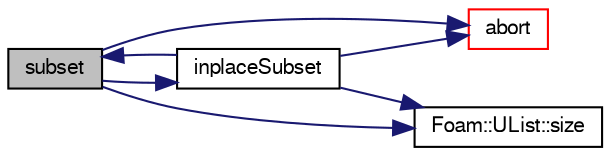 digraph "subset"
{
  bgcolor="transparent";
  edge [fontname="FreeSans",fontsize="10",labelfontname="FreeSans",labelfontsize="10"];
  node [fontname="FreeSans",fontsize="10",shape=record];
  rankdir="LR";
  Node9270 [label="subset",height=0.2,width=0.4,color="black", fillcolor="grey75", style="filled", fontcolor="black"];
  Node9270 -> Node9271 [color="midnightblue",fontsize="10",style="solid",fontname="FreeSans"];
  Node9271 [label="abort",height=0.2,width=0.4,color="red",URL="$a21124.html#a447107a607d03e417307c203fa5fb44b"];
  Node9270 -> Node9314 [color="midnightblue",fontsize="10",style="solid",fontname="FreeSans"];
  Node9314 [label="inplaceSubset",height=0.2,width=0.4,color="black",URL="$a21124.html#a42646732972db3a8e8af557f0d311f8c",tooltip="Inplace extract elements of List when select is a certain value. "];
  Node9314 -> Node9315 [color="midnightblue",fontsize="10",style="solid",fontname="FreeSans"];
  Node9315 [label="Foam::UList::size",height=0.2,width=0.4,color="black",URL="$a25698.html#a47b3bf30da1eb3ab8076b5fbe00e0494",tooltip="Return the number of elements in the UList. "];
  Node9314 -> Node9271 [color="midnightblue",fontsize="10",style="solid",fontname="FreeSans"];
  Node9314 -> Node9270 [color="midnightblue",fontsize="10",style="solid",fontname="FreeSans"];
  Node9270 -> Node9315 [color="midnightblue",fontsize="10",style="solid",fontname="FreeSans"];
}
